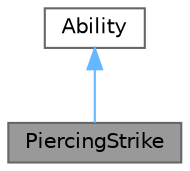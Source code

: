 digraph "PiercingStrike"
{
 // LATEX_PDF_SIZE
  bgcolor="transparent";
  edge [fontname=Helvetica,fontsize=10,labelfontname=Helvetica,labelfontsize=10];
  node [fontname=Helvetica,fontsize=10,shape=box,height=0.2,width=0.4];
  Node1 [label="PiercingStrike",height=0.2,width=0.4,color="gray40", fillcolor="grey60", style="filled", fontcolor="black",tooltip=" "];
  Node2 -> Node1 [dir="back",color="steelblue1",style="solid"];
  Node2 [label="Ability",height=0.2,width=0.4,color="gray40", fillcolor="white", style="filled",URL="$class_ability.html",tooltip="A base ability class, designed to be inherited and provided with functionality"];
}
